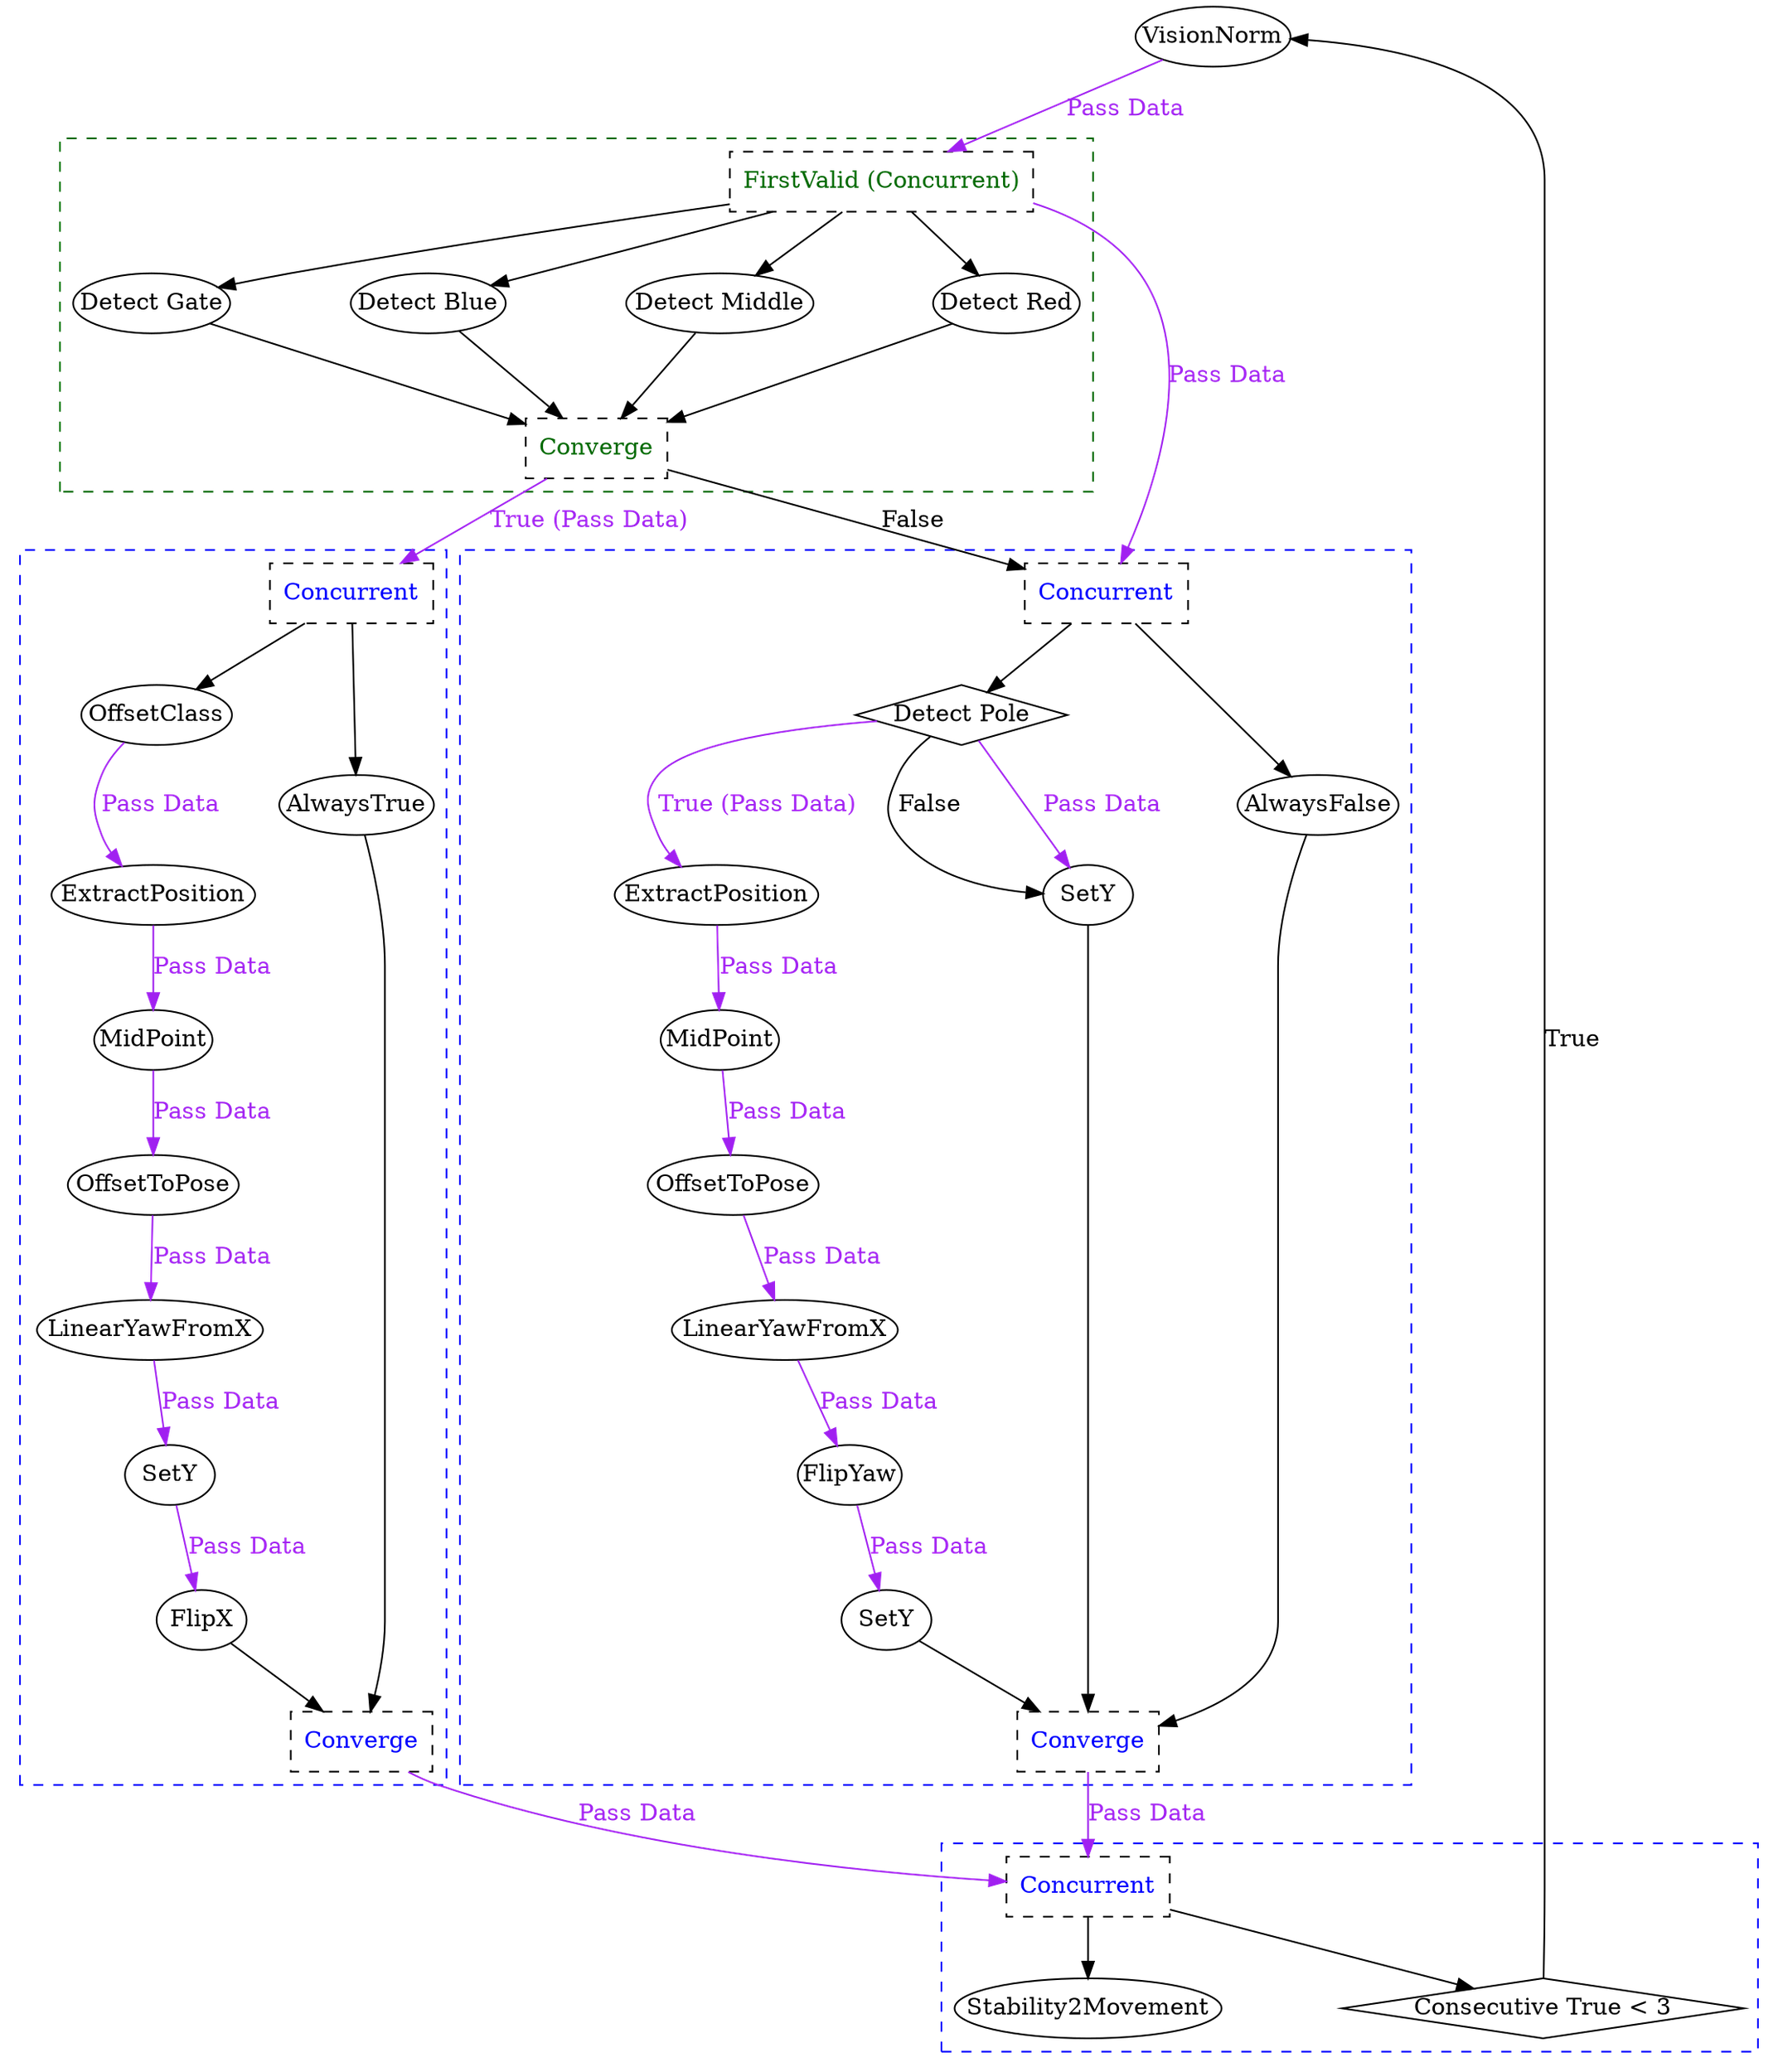digraph G {
	splines = true;
	nodesep = 1.0;
	bgcolor = "none"
	"14989fd6-57d6-4793-97b7-5048012bb56e" [shape = diamond];
	"f8841b23-7bb8-4dd2-9150-3a4e1b291418" [shape = diamond];
	subgraph "cluster_e80f6fa3-4dbc-4bbb-ab57-9061aca7c60a" {
		style = dashed;
		color = blue;
		"759e2052-70bb-44e3-9e69-5f5421dcfd20" -> "5f455439-5563-4327-9d05-b3d38aa2a24a" [color = purple, fontcolor = purple, label = "Pass Data"];
		"50e1beef-2bfc-4e28-9fba-6c347a24c854" -> "759e2052-70bb-44e3-9e69-5f5421dcfd20" [color = purple, fontcolor = purple, label = "Pass Data"];
		"4dbf2865-88b8-40f9-bb5e-a29fd990be11" -> "50e1beef-2bfc-4e28-9fba-6c347a24c854" [color = purple, fontcolor = purple, label = "Pass Data"];
		"ed0b50f8-a58e-4d49-bf17-3ded0430d81d" -> "4dbf2865-88b8-40f9-bb5e-a29fd990be11" [color = purple, fontcolor = purple, label = "Pass Data"];
		"6c9b57ba-21bf-4c13-a8a4-e4ee9cb336ba" -> "ed0b50f8-a58e-4d49-bf17-3ded0430d81d" [color = purple, fontcolor = purple, label = "Pass Data"];
		"53d5c432-5bda-493b-aded-18822dfdc8ac" -> "6c9b57ba-21bf-4c13-a8a4-e4ee9cb336ba" [color = purple, fontcolor = purple, label = "Pass Data"];
		"7d2d1ec6-eed6-40c6-b62e-653e6df1e3e4" -> "53d5c432-5bda-493b-aded-18822dfdc8ac";
		"7d2d1ec6-eed6-40c6-b62e-653e6df1e3e4" -> "95d3e112-3022-4fc3-a548-db9ab5f8c410";
		"5f455439-5563-4327-9d05-b3d38aa2a24a" -> "dd2d361b-ede2-4fd2-9656-00ea24729fbd";
		"95d3e112-3022-4fc3-a548-db9ab5f8c410" -> "dd2d361b-ede2-4fd2-9656-00ea24729fbd";
		"7d2d1ec6-eed6-40c6-b62e-653e6df1e3e4" [label = "Concurrent", shape = box, fontcolor = blue, style = dashed];
		"53d5c432-5bda-493b-aded-18822dfdc8ac" [label = "OffsetClass", margin = 0];
		"6c9b57ba-21bf-4c13-a8a4-e4ee9cb336ba" [label = "ExtractPosition", margin = 0];
		"ed0b50f8-a58e-4d49-bf17-3ded0430d81d" [label = "MidPoint", margin = 0];
		"4dbf2865-88b8-40f9-bb5e-a29fd990be11" [label = "OffsetToPose", margin = 0];
		"50e1beef-2bfc-4e28-9fba-6c347a24c854" [label = "LinearYawFromX", margin = 0];
		"759e2052-70bb-44e3-9e69-5f5421dcfd20" [label = "SetY", margin = 0];
		"5f455439-5563-4327-9d05-b3d38aa2a24a" [label = "FlipX", margin = 0];
		"95d3e112-3022-4fc3-a548-db9ab5f8c410" [label = "AlwaysTrue", margin = 0];
		"dd2d361b-ede2-4fd2-9656-00ea24729fbd" [label = "Converge", shape = box, fontcolor = blue, style = dashed];
	}
	
	subgraph "cluster_efd1bda0-2db5-4ab5-b575-908a4c400c79" {
		style = dashed;
		color = blue;
		"003d8511-7cb7-408f-abbe-ee0b3a295e9e" [shape = diamond];
		"2cab8a81-f384-4a20-8adc-97257dbf00ff" -> "ee2871a8-c84c-45b3-88a9-8ebd4c1163a0" [color = purple, fontcolor = purple, label = "Pass Data"];
		"6859f8db-a08a-46fd-956c-41c0d55b2921" -> "2cab8a81-f384-4a20-8adc-97257dbf00ff" [color = purple, fontcolor = purple, label = "Pass Data"];
		"522c8a32-29eb-4d6f-a4a4-79cbc2e5ce54" -> "6859f8db-a08a-46fd-956c-41c0d55b2921" [color = purple, fontcolor = purple, label = "Pass Data"];
		"f17689d6-06d7-4472-9f67-a0926129518c" -> "522c8a32-29eb-4d6f-a4a4-79cbc2e5ce54" [color = purple, fontcolor = purple, label = "Pass Data"];
		"807c3544-b618-4af4-bfc0-89f7fbbf5d76" -> "f17689d6-06d7-4472-9f67-a0926129518c" [color = purple, fontcolor = purple, label = "Pass Data"];
		"003d8511-7cb7-408f-abbe-ee0b3a295e9e" -> "807c3544-b618-4af4-bfc0-89f7fbbf5d76" [color = purple, fontcolor = purple, label = "True (Pass Data)"];
		"003d8511-7cb7-408f-abbe-ee0b3a295e9e" -> "2083a43d-7114-4bed-a309-69699269d12d" [label = "False"];
		"003d8511-7cb7-408f-abbe-ee0b3a295e9e" -> "2083a43d-7114-4bed-a309-69699269d12d" [color = purple, fontcolor = purple, label = "Pass Data"];
		"62c0bf18-30bf-4f62-8711-650c9c02c0e3" -> "003d8511-7cb7-408f-abbe-ee0b3a295e9e";
		"62c0bf18-30bf-4f62-8711-650c9c02c0e3" -> "70e78818-f184-4409-85e0-9c94eb3cca54";
		"ee2871a8-c84c-45b3-88a9-8ebd4c1163a0" -> "cf44b4c8-94e0-4b8f-b786-d557a5d413f4";
		"2083a43d-7114-4bed-a309-69699269d12d" -> "cf44b4c8-94e0-4b8f-b786-d557a5d413f4";
		"70e78818-f184-4409-85e0-9c94eb3cca54" -> "cf44b4c8-94e0-4b8f-b786-d557a5d413f4";
		"62c0bf18-30bf-4f62-8711-650c9c02c0e3" [label = "Concurrent", shape = box, fontcolor = blue, style = dashed];
		"807c3544-b618-4af4-bfc0-89f7fbbf5d76" [label = "ExtractPosition", margin = 0];
		"f17689d6-06d7-4472-9f67-a0926129518c" [label = "MidPoint", margin = 0];
		"522c8a32-29eb-4d6f-a4a4-79cbc2e5ce54" [label = "OffsetToPose", margin = 0];
		"6859f8db-a08a-46fd-956c-41c0d55b2921" [label = "LinearYawFromX", margin = 0];
		"2cab8a81-f384-4a20-8adc-97257dbf00ff" [label = "FlipYaw", margin = 0];
		"ee2871a8-c84c-45b3-88a9-8ebd4c1163a0" [label = "SetY", margin = 0];
		"2083a43d-7114-4bed-a309-69699269d12d" [label = "SetY", margin = 0];
		"003d8511-7cb7-408f-abbe-ee0b3a295e9e" [label = "Detect Pole", margin = 0];
		"70e78818-f184-4409-85e0-9c94eb3cca54" [label = "AlwaysFalse", margin = 0];
		"cf44b4c8-94e0-4b8f-b786-d557a5d413f4" [label = "Converge", shape = box, fontcolor = blue, style = dashed];
	}
	
	subgraph "cluster_ef335c5e-2103-4999-9127-f247bd607299" {
		style = dashed;
		color = darkgreen;
		"d621ef50-c58d-4ba5-a724-335550985106" -> "23e6faa5-9214-416d-84e1-aa0e3c85dc7b";
		"d621ef50-c58d-4ba5-a724-335550985106" -> "2f65aeb8-3c73-4866-9d56-3a1e8b09173e";
		"d621ef50-c58d-4ba5-a724-335550985106" -> "d4aed7c1-7011-413d-b52a-e6aeaa8138bf";
		"d621ef50-c58d-4ba5-a724-335550985106" -> "9d3bc1a0-30dc-47f4-8a48-a7c7e120f727";
		"23e6faa5-9214-416d-84e1-aa0e3c85dc7b" -> "14989fd6-57d6-4793-97b7-5048012bb56e";
		"2f65aeb8-3c73-4866-9d56-3a1e8b09173e" -> "14989fd6-57d6-4793-97b7-5048012bb56e";
		"d4aed7c1-7011-413d-b52a-e6aeaa8138bf" -> "14989fd6-57d6-4793-97b7-5048012bb56e";
		"9d3bc1a0-30dc-47f4-8a48-a7c7e120f727" -> "14989fd6-57d6-4793-97b7-5048012bb56e";
		"d621ef50-c58d-4ba5-a724-335550985106" [label = "FirstValid (Concurrent)", shape = box, fontcolor = darkgreen, style = dashed];
		"23e6faa5-9214-416d-84e1-aa0e3c85dc7b" [label = "Detect Gate", margin = 0];
		"2f65aeb8-3c73-4866-9d56-3a1e8b09173e" [label = "Detect Blue", margin = 0];
		"d4aed7c1-7011-413d-b52a-e6aeaa8138bf" [label = "Detect Middle", margin = 0];
		"9d3bc1a0-30dc-47f4-8a48-a7c7e120f727" [label = "Detect Red", margin = 0];
		"14989fd6-57d6-4793-97b7-5048012bb56e" [label = "Converge", shape = box, fontcolor = darkgreen, style = dashed];
	}
	
	subgraph "cluster_06f9a913-2ce4-490a-bdd6-0b2435c5f485" {
		style = dashed;
		color = blue;
		"b5bb6d45-343d-4038-b014-cd32b8e22c08" -> "65206cda-3695-4eb4-9c59-07d305b11398";
		"b5bb6d45-343d-4038-b014-cd32b8e22c08" -> "f8841b23-7bb8-4dd2-9150-3a4e1b291418";
		"b5bb6d45-343d-4038-b014-cd32b8e22c08" [label = "Concurrent", shape = box, fontcolor = blue, style = dashed];
		"65206cda-3695-4eb4-9c59-07d305b11398" [label = "Stability2Movement", margin = 0];
		"f8841b23-7bb8-4dd2-9150-3a4e1b291418" [label = "Consecutive True < 3", margin = 0];
	}
	
	"14989fd6-57d6-4793-97b7-5048012bb56e" -> "7d2d1ec6-eed6-40c6-b62e-653e6df1e3e4" [color = purple, fontcolor = purple, label = "True (Pass Data)"];
	"14989fd6-57d6-4793-97b7-5048012bb56e" -> "62c0bf18-30bf-4f62-8711-650c9c02c0e3" [label = "False"];
	"d621ef50-c58d-4ba5-a724-335550985106" -> "62c0bf18-30bf-4f62-8711-650c9c02c0e3" [color = purple, fontcolor = purple, label = "Pass Data"];
	"dd2d361b-ede2-4fd2-9656-00ea24729fbd" -> "b5bb6d45-343d-4038-b014-cd32b8e22c08" [color = purple, fontcolor = purple, label = "Pass Data"];
	"cf44b4c8-94e0-4b8f-b786-d557a5d413f4" -> "b5bb6d45-343d-4038-b014-cd32b8e22c08" [color = purple, fontcolor = purple, label = "Pass Data"];
	"18197607-0c24-4562-b5fd-74b5d0ee3a63" -> "d621ef50-c58d-4ba5-a724-335550985106" [color = purple, fontcolor = purple, label = "Pass Data"];
	"f8841b23-7bb8-4dd2-9150-3a4e1b291418" -> "18197607-0c24-4562-b5fd-74b5d0ee3a63" [label = "True"];
	"18197607-0c24-4562-b5fd-74b5d0ee3a63" [label = "VisionNorm", margin = 0];
}
